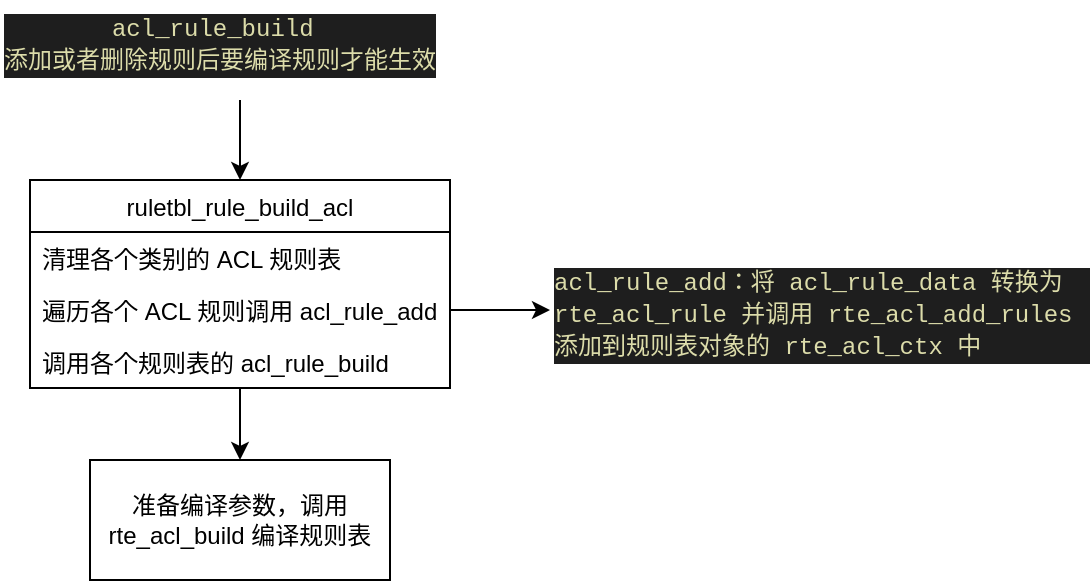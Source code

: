 <mxfile>
    <diagram id="ifVv9xwBBKFLOjgPKxeY" name="第 1 页">
        <mxGraphModel dx="1478" dy="635" grid="1" gridSize="10" guides="1" tooltips="1" connect="1" arrows="1" fold="1" page="1" pageScale="1" pageWidth="827" pageHeight="1169" math="0" shadow="0">
            <root>
                <mxCell id="0"/>
                <mxCell id="1" parent="0"/>
                <mxCell id="2" style="edgeStyle=none;html=1;exitX=0.5;exitY=1;exitDx=0;exitDy=0;entryX=0.5;entryY=0;entryDx=0;entryDy=0;" edge="1" parent="1" source="3" target="5">
                    <mxGeometry relative="1" as="geometry"/>
                </mxCell>
                <mxCell id="3" value="&lt;div style=&quot;font-size: 12px; font-style: normal; font-weight: 400; letter-spacing: normal; text-align: center; text-indent: 0px; text-transform: none; word-spacing: 0px; color: rgb(212, 212, 212); background-color: rgb(30, 30, 30); font-family: hasklig, &amp;quot;cascadia code&amp;quot;, consolas, &amp;quot;courier new&amp;quot;, monospace, consolas, &amp;quot;courier new&amp;quot;, monospace; line-height: 16px;&quot;&gt;&lt;span style=&quot;color: rgb(220 , 220 , 170)&quot;&gt;acl_rule_build&amp;nbsp;&lt;/span&gt;&lt;/div&gt;&lt;div style=&quot;font-size: 12px; font-style: normal; font-weight: 400; letter-spacing: normal; text-align: center; text-indent: 0px; text-transform: none; word-spacing: 0px; color: rgb(212, 212, 212); background-color: rgb(30, 30, 30); font-family: hasklig, &amp;quot;cascadia code&amp;quot;, consolas, &amp;quot;courier new&amp;quot;, monospace, consolas, &amp;quot;courier new&amp;quot;, monospace; line-height: 16px;&quot;&gt;&lt;span style=&quot;color: rgb(220 , 220 , 170)&quot;&gt;添加或者删除规则后要编译规则才能生效&lt;/span&gt;&lt;/div&gt;" style="text;whiteSpace=wrap;html=1;" vertex="1" parent="1">
                    <mxGeometry x="40" y="50" width="240" height="50" as="geometry"/>
                </mxCell>
                <mxCell id="4" value="" style="edgeStyle=none;html=1;" edge="1" parent="1" source="5" target="11">
                    <mxGeometry relative="1" as="geometry"/>
                </mxCell>
                <mxCell id="5" value="ruletbl_rule_build_acl" style="swimlane;fontStyle=0;childLayout=stackLayout;horizontal=1;startSize=26;fillColor=none;horizontalStack=0;resizeParent=1;resizeParentMax=0;resizeLast=0;collapsible=1;marginBottom=0;" vertex="1" parent="1">
                    <mxGeometry x="55" y="140" width="210" height="104" as="geometry"/>
                </mxCell>
                <mxCell id="6" value="清理各个类别的 ACL 规则表" style="text;strokeColor=none;fillColor=none;align=left;verticalAlign=top;spacingLeft=4;spacingRight=4;overflow=hidden;rotatable=0;points=[[0,0.5],[1,0.5]];portConstraint=eastwest;" vertex="1" parent="5">
                    <mxGeometry y="26" width="210" height="26" as="geometry"/>
                </mxCell>
                <mxCell id="7" value="遍历各个 ACL 规则调用 acl_rule_add" style="text;strokeColor=none;fillColor=none;align=left;verticalAlign=top;spacingLeft=4;spacingRight=4;overflow=hidden;rotatable=0;points=[[0,0.5],[1,0.5]];portConstraint=eastwest;" vertex="1" parent="5">
                    <mxGeometry y="52" width="210" height="26" as="geometry"/>
                </mxCell>
                <mxCell id="8" value="调用各个规则表的 acl_rule_build" style="text;strokeColor=none;fillColor=none;align=left;verticalAlign=top;spacingLeft=4;spacingRight=4;overflow=hidden;rotatable=0;points=[[0,0.5],[1,0.5]];portConstraint=eastwest;" vertex="1" parent="5">
                    <mxGeometry y="78" width="210" height="26" as="geometry"/>
                </mxCell>
                <mxCell id="9" style="edgeStyle=none;html=1;exitX=1;exitY=0.5;exitDx=0;exitDy=0;" edge="1" parent="1" source="7">
                    <mxGeometry relative="1" as="geometry">
                        <mxPoint x="315" y="205" as="targetPoint"/>
                    </mxGeometry>
                </mxCell>
                <mxCell id="10" value="&lt;div style=&quot;color: rgb(212 , 212 , 212) ; background-color: rgb(30 , 30 , 30) ; font-family: &amp;#34;hasklig&amp;#34; , &amp;#34;cascadia code&amp;#34; , &amp;#34;consolas&amp;#34; , &amp;#34;courier new&amp;#34; , monospace , &amp;#34;consolas&amp;#34; , &amp;#34;courier new&amp;#34; , monospace ; font-weight: normal ; font-size: 12px ; line-height: 16px&quot;&gt;&lt;div&gt;&lt;span style=&quot;color: #dcdcaa&quot;&gt;acl_rule_add：将 acl_rule_data 转换为 rte_acl_rule 并调用 rte_acl_add_rules 添加到规则表对象的 rte_acl_ctx 中&lt;/span&gt;&lt;/div&gt;&lt;/div&gt;" style="text;whiteSpace=wrap;html=1;" vertex="1" parent="1">
                    <mxGeometry x="315" y="177" width="270" height="30" as="geometry"/>
                </mxCell>
                <mxCell id="11" value="准备编译参数，调用 rte_acl_build 编译规则表" style="whiteSpace=wrap;html=1;fillColor=none;fontStyle=0;startSize=26;" vertex="1" parent="1">
                    <mxGeometry x="85" y="280" width="150" height="60" as="geometry"/>
                </mxCell>
            </root>
        </mxGraphModel>
    </diagram>
</mxfile>